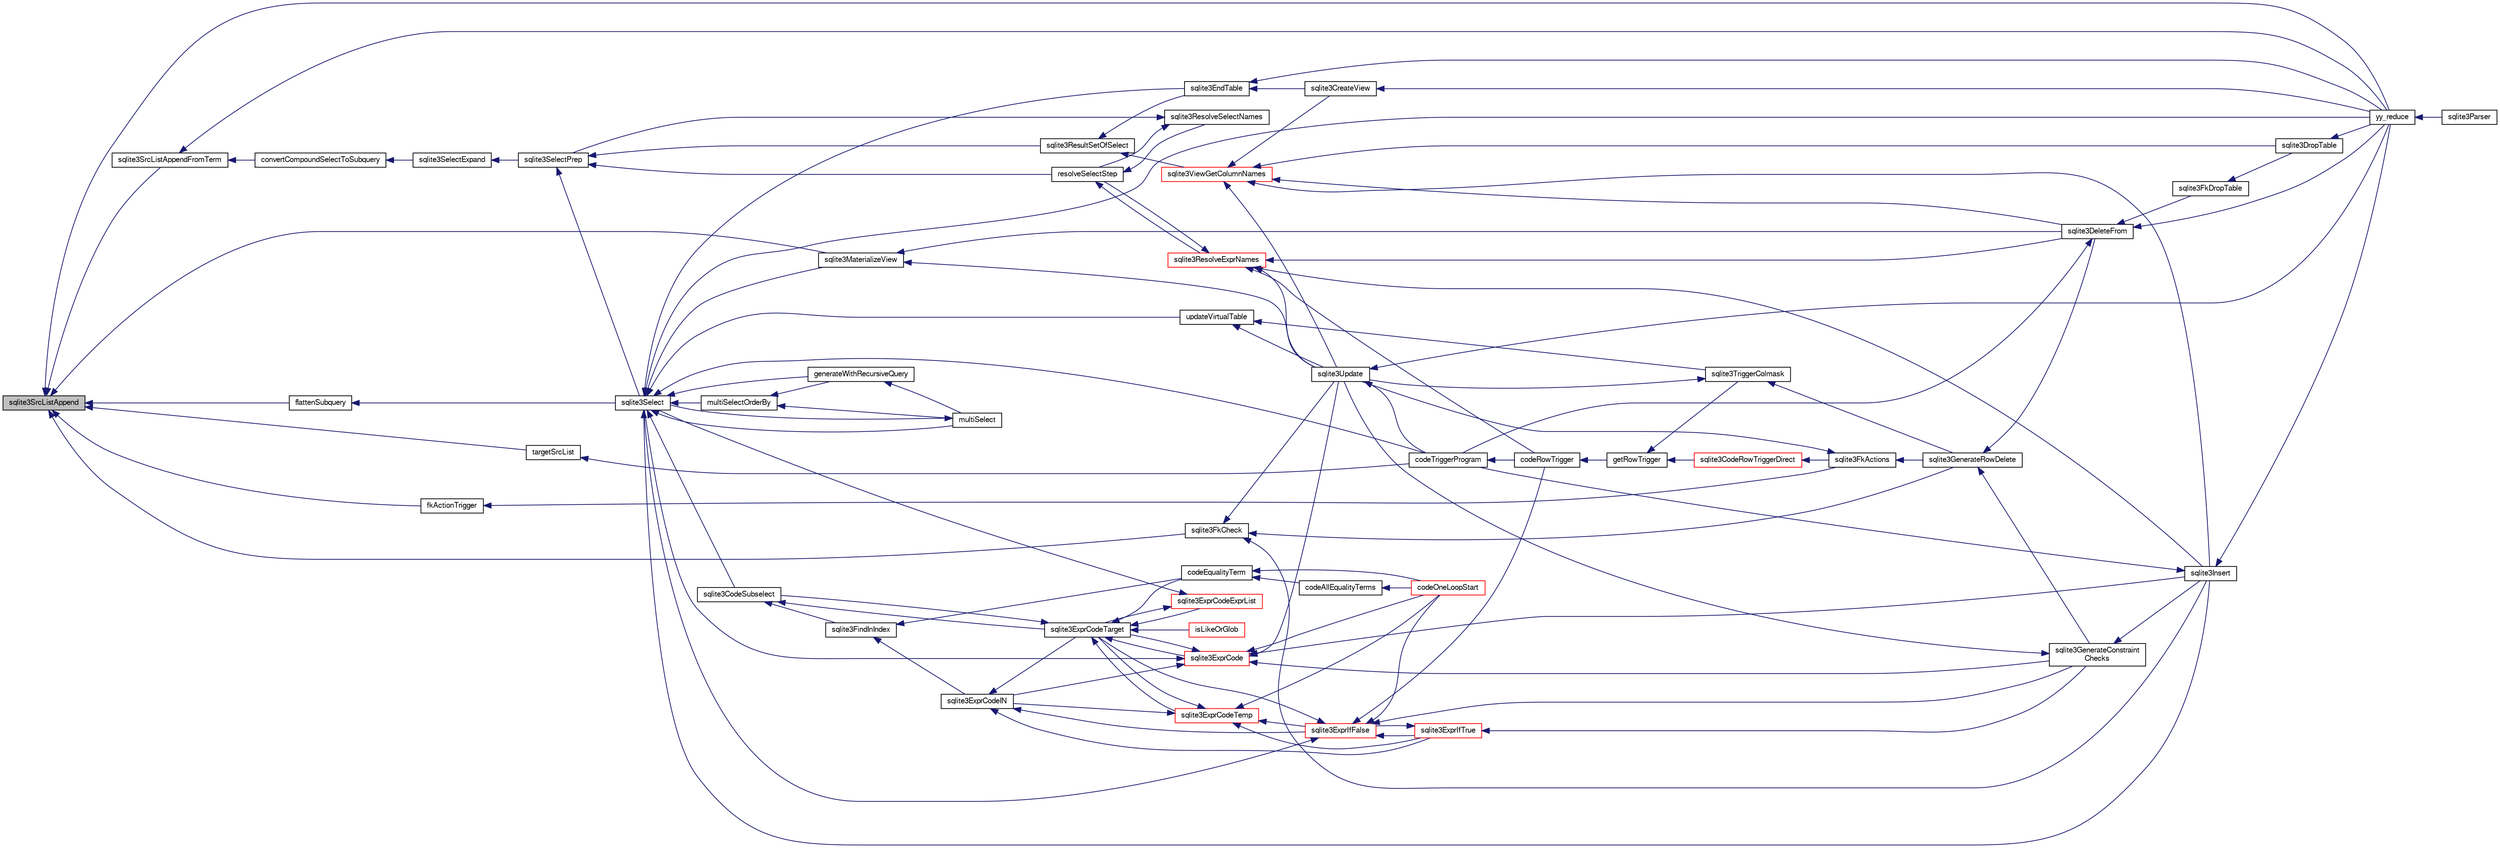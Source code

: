 digraph "sqlite3SrcListAppend"
{
  edge [fontname="FreeSans",fontsize="10",labelfontname="FreeSans",labelfontsize="10"];
  node [fontname="FreeSans",fontsize="10",shape=record];
  rankdir="LR";
  Node703587 [label="sqlite3SrcListAppend",height=0.2,width=0.4,color="black", fillcolor="grey75", style="filled", fontcolor="black"];
  Node703587 -> Node703588 [dir="back",color="midnightblue",fontsize="10",style="solid",fontname="FreeSans"];
  Node703588 [label="sqlite3SrcListAppendFromTerm",height=0.2,width=0.4,color="black", fillcolor="white", style="filled",URL="$sqlite3_8c.html#ac5a48dfc8b87c7d09fa9928e1cbda9bf"];
  Node703588 -> Node703589 [dir="back",color="midnightblue",fontsize="10",style="solid",fontname="FreeSans"];
  Node703589 [label="convertCompoundSelectToSubquery",height=0.2,width=0.4,color="black", fillcolor="white", style="filled",URL="$sqlite3_8c.html#a81a588e62b98e8445d4540bbbc30e10a"];
  Node703589 -> Node703590 [dir="back",color="midnightblue",fontsize="10",style="solid",fontname="FreeSans"];
  Node703590 [label="sqlite3SelectExpand",height=0.2,width=0.4,color="black", fillcolor="white", style="filled",URL="$sqlite3_8c.html#ae55acd1d8219505e629c2148950fa3de"];
  Node703590 -> Node703591 [dir="back",color="midnightblue",fontsize="10",style="solid",fontname="FreeSans"];
  Node703591 [label="sqlite3SelectPrep",height=0.2,width=0.4,color="black", fillcolor="white", style="filled",URL="$sqlite3_8c.html#aa4385bd53c0a43dea72fbc23cc78e1c6"];
  Node703591 -> Node703592 [dir="back",color="midnightblue",fontsize="10",style="solid",fontname="FreeSans"];
  Node703592 [label="resolveSelectStep",height=0.2,width=0.4,color="black", fillcolor="white", style="filled",URL="$sqlite3_8c.html#a0b9015a9e505c63fd104dcbad672c814"];
  Node703592 -> Node703593 [dir="back",color="midnightblue",fontsize="10",style="solid",fontname="FreeSans"];
  Node703593 [label="sqlite3ResolveExprNames",height=0.2,width=0.4,color="red", fillcolor="white", style="filled",URL="$sqlite3_8c.html#a537cf717a3f847807d3a3fd65da636ad"];
  Node703593 -> Node703592 [dir="back",color="midnightblue",fontsize="10",style="solid",fontname="FreeSans"];
  Node703593 -> Node703609 [dir="back",color="midnightblue",fontsize="10",style="solid",fontname="FreeSans"];
  Node703609 [label="sqlite3DeleteFrom",height=0.2,width=0.4,color="black", fillcolor="white", style="filled",URL="$sqlite3_8c.html#ab9b4b45349188b49eabb23f94608a091"];
  Node703609 -> Node703610 [dir="back",color="midnightblue",fontsize="10",style="solid",fontname="FreeSans"];
  Node703610 [label="sqlite3FkDropTable",height=0.2,width=0.4,color="black", fillcolor="white", style="filled",URL="$sqlite3_8c.html#a1218c6fc74e89152ceaa4760e82f5ef9"];
  Node703610 -> Node703611 [dir="back",color="midnightblue",fontsize="10",style="solid",fontname="FreeSans"];
  Node703611 [label="sqlite3DropTable",height=0.2,width=0.4,color="black", fillcolor="white", style="filled",URL="$sqlite3_8c.html#a5534f77364b5568783c0e50db3c9defb"];
  Node703611 -> Node703600 [dir="back",color="midnightblue",fontsize="10",style="solid",fontname="FreeSans"];
  Node703600 [label="yy_reduce",height=0.2,width=0.4,color="black", fillcolor="white", style="filled",URL="$sqlite3_8c.html#a7c419a9b25711c666a9a2449ef377f14"];
  Node703600 -> Node703601 [dir="back",color="midnightblue",fontsize="10",style="solid",fontname="FreeSans"];
  Node703601 [label="sqlite3Parser",height=0.2,width=0.4,color="black", fillcolor="white", style="filled",URL="$sqlite3_8c.html#a0327d71a5fabe0b6a343d78a2602e72a"];
  Node703609 -> Node703612 [dir="back",color="midnightblue",fontsize="10",style="solid",fontname="FreeSans"];
  Node703612 [label="codeTriggerProgram",height=0.2,width=0.4,color="black", fillcolor="white", style="filled",URL="$sqlite3_8c.html#a120801f59d9281d201d2ff4b2606836e"];
  Node703612 -> Node703613 [dir="back",color="midnightblue",fontsize="10",style="solid",fontname="FreeSans"];
  Node703613 [label="codeRowTrigger",height=0.2,width=0.4,color="black", fillcolor="white", style="filled",URL="$sqlite3_8c.html#a463cea5aaaf388b560b206570a0022fc"];
  Node703613 -> Node703614 [dir="back",color="midnightblue",fontsize="10",style="solid",fontname="FreeSans"];
  Node703614 [label="getRowTrigger",height=0.2,width=0.4,color="black", fillcolor="white", style="filled",URL="$sqlite3_8c.html#a69626ef20b540d1a2b19cf56f3f45689"];
  Node703614 -> Node703615 [dir="back",color="midnightblue",fontsize="10",style="solid",fontname="FreeSans"];
  Node703615 [label="sqlite3CodeRowTriggerDirect",height=0.2,width=0.4,color="red", fillcolor="white", style="filled",URL="$sqlite3_8c.html#ad92829f9001bcf89a0299dad5a48acd4"];
  Node703615 -> Node703616 [dir="back",color="midnightblue",fontsize="10",style="solid",fontname="FreeSans"];
  Node703616 [label="sqlite3FkActions",height=0.2,width=0.4,color="black", fillcolor="white", style="filled",URL="$sqlite3_8c.html#a39159bd1623724946c22355ba7f3ef90"];
  Node703616 -> Node703617 [dir="back",color="midnightblue",fontsize="10",style="solid",fontname="FreeSans"];
  Node703617 [label="sqlite3GenerateRowDelete",height=0.2,width=0.4,color="black", fillcolor="white", style="filled",URL="$sqlite3_8c.html#a2c76cbf3027fc18fdbb8cb4cd96b77d9"];
  Node703617 -> Node703609 [dir="back",color="midnightblue",fontsize="10",style="solid",fontname="FreeSans"];
  Node703617 -> Node703618 [dir="back",color="midnightblue",fontsize="10",style="solid",fontname="FreeSans"];
  Node703618 [label="sqlite3GenerateConstraint\lChecks",height=0.2,width=0.4,color="black", fillcolor="white", style="filled",URL="$sqlite3_8c.html#aef639c1e6a0c0a67ca6e7690ad931bd2"];
  Node703618 -> Node703619 [dir="back",color="midnightblue",fontsize="10",style="solid",fontname="FreeSans"];
  Node703619 [label="sqlite3Insert",height=0.2,width=0.4,color="black", fillcolor="white", style="filled",URL="$sqlite3_8c.html#a5b17c9c2000bae6bdff8e6be48d7dc2b"];
  Node703619 -> Node703612 [dir="back",color="midnightblue",fontsize="10",style="solid",fontname="FreeSans"];
  Node703619 -> Node703600 [dir="back",color="midnightblue",fontsize="10",style="solid",fontname="FreeSans"];
  Node703618 -> Node703620 [dir="back",color="midnightblue",fontsize="10",style="solid",fontname="FreeSans"];
  Node703620 [label="sqlite3Update",height=0.2,width=0.4,color="black", fillcolor="white", style="filled",URL="$sqlite3_8c.html#ac5aa67c46e8cc8174566fabe6809fafa"];
  Node703620 -> Node703612 [dir="back",color="midnightblue",fontsize="10",style="solid",fontname="FreeSans"];
  Node703620 -> Node703600 [dir="back",color="midnightblue",fontsize="10",style="solid",fontname="FreeSans"];
  Node703616 -> Node703620 [dir="back",color="midnightblue",fontsize="10",style="solid",fontname="FreeSans"];
  Node703614 -> Node703622 [dir="back",color="midnightblue",fontsize="10",style="solid",fontname="FreeSans"];
  Node703622 [label="sqlite3TriggerColmask",height=0.2,width=0.4,color="black", fillcolor="white", style="filled",URL="$sqlite3_8c.html#acace8e99e37ae5e84ea03c65e820c540"];
  Node703622 -> Node703617 [dir="back",color="midnightblue",fontsize="10",style="solid",fontname="FreeSans"];
  Node703622 -> Node703620 [dir="back",color="midnightblue",fontsize="10",style="solid",fontname="FreeSans"];
  Node703609 -> Node703600 [dir="back",color="midnightblue",fontsize="10",style="solid",fontname="FreeSans"];
  Node703593 -> Node703619 [dir="back",color="midnightblue",fontsize="10",style="solid",fontname="FreeSans"];
  Node703593 -> Node703613 [dir="back",color="midnightblue",fontsize="10",style="solid",fontname="FreeSans"];
  Node703593 -> Node703620 [dir="back",color="midnightblue",fontsize="10",style="solid",fontname="FreeSans"];
  Node703592 -> Node703625 [dir="back",color="midnightblue",fontsize="10",style="solid",fontname="FreeSans"];
  Node703625 [label="sqlite3ResolveSelectNames",height=0.2,width=0.4,color="black", fillcolor="white", style="filled",URL="$sqlite3_8c.html#a0cf10c480643b1ab9eaa02056a400734"];
  Node703625 -> Node703592 [dir="back",color="midnightblue",fontsize="10",style="solid",fontname="FreeSans"];
  Node703625 -> Node703591 [dir="back",color="midnightblue",fontsize="10",style="solid",fontname="FreeSans"];
  Node703591 -> Node703626 [dir="back",color="midnightblue",fontsize="10",style="solid",fontname="FreeSans"];
  Node703626 [label="sqlite3ResultSetOfSelect",height=0.2,width=0.4,color="black", fillcolor="white", style="filled",URL="$sqlite3_8c.html#ade35a86757654a36498d74152aa2fda8"];
  Node703626 -> Node703598 [dir="back",color="midnightblue",fontsize="10",style="solid",fontname="FreeSans"];
  Node703598 [label="sqlite3EndTable",height=0.2,width=0.4,color="black", fillcolor="white", style="filled",URL="$sqlite3_8c.html#a7b5f2c66c0f0b6f819d970ca389768b0"];
  Node703598 -> Node703599 [dir="back",color="midnightblue",fontsize="10",style="solid",fontname="FreeSans"];
  Node703599 [label="sqlite3CreateView",height=0.2,width=0.4,color="black", fillcolor="white", style="filled",URL="$sqlite3_8c.html#a9d85cb00ff71dee5cd9a019503a6982e"];
  Node703599 -> Node703600 [dir="back",color="midnightblue",fontsize="10",style="solid",fontname="FreeSans"];
  Node703598 -> Node703600 [dir="back",color="midnightblue",fontsize="10",style="solid",fontname="FreeSans"];
  Node703626 -> Node703627 [dir="back",color="midnightblue",fontsize="10",style="solid",fontname="FreeSans"];
  Node703627 [label="sqlite3ViewGetColumnNames",height=0.2,width=0.4,color="red", fillcolor="white", style="filled",URL="$sqlite3_8c.html#aebc7cd8d9e2bd174ae0a60363d3f6ce8"];
  Node703627 -> Node703599 [dir="back",color="midnightblue",fontsize="10",style="solid",fontname="FreeSans"];
  Node703627 -> Node703611 [dir="back",color="midnightblue",fontsize="10",style="solid",fontname="FreeSans"];
  Node703627 -> Node703609 [dir="back",color="midnightblue",fontsize="10",style="solid",fontname="FreeSans"];
  Node703627 -> Node703619 [dir="back",color="midnightblue",fontsize="10",style="solid",fontname="FreeSans"];
  Node703627 -> Node703620 [dir="back",color="midnightblue",fontsize="10",style="solid",fontname="FreeSans"];
  Node703591 -> Node703631 [dir="back",color="midnightblue",fontsize="10",style="solid",fontname="FreeSans"];
  Node703631 [label="sqlite3Select",height=0.2,width=0.4,color="black", fillcolor="white", style="filled",URL="$sqlite3_8c.html#a2465ee8c956209ba4b272477b7c21a45"];
  Node703631 -> Node703632 [dir="back",color="midnightblue",fontsize="10",style="solid",fontname="FreeSans"];
  Node703632 [label="sqlite3CodeSubselect",height=0.2,width=0.4,color="black", fillcolor="white", style="filled",URL="$sqlite3_8c.html#aa69b46d2204a1d1b110107a1be12ee0c"];
  Node703632 -> Node703633 [dir="back",color="midnightblue",fontsize="10",style="solid",fontname="FreeSans"];
  Node703633 [label="sqlite3FindInIndex",height=0.2,width=0.4,color="black", fillcolor="white", style="filled",URL="$sqlite3_8c.html#af7d8c56ab0231f44bb5f87b3fafeffb2"];
  Node703633 -> Node703634 [dir="back",color="midnightblue",fontsize="10",style="solid",fontname="FreeSans"];
  Node703634 [label="sqlite3ExprCodeIN",height=0.2,width=0.4,color="black", fillcolor="white", style="filled",URL="$sqlite3_8c.html#ad9cf4f5b5ffb90c24a4a0900c8626193"];
  Node703634 -> Node703635 [dir="back",color="midnightblue",fontsize="10",style="solid",fontname="FreeSans"];
  Node703635 [label="sqlite3ExprCodeTarget",height=0.2,width=0.4,color="black", fillcolor="white", style="filled",URL="$sqlite3_8c.html#a4f308397a0a3ed299ed31aaa1ae2a293"];
  Node703635 -> Node703632 [dir="back",color="midnightblue",fontsize="10",style="solid",fontname="FreeSans"];
  Node703635 -> Node703636 [dir="back",color="midnightblue",fontsize="10",style="solid",fontname="FreeSans"];
  Node703636 [label="sqlite3ExprCodeTemp",height=0.2,width=0.4,color="red", fillcolor="white", style="filled",URL="$sqlite3_8c.html#a3bc5c1ccb3c5851847e2aeb4a84ae1fc"];
  Node703636 -> Node703634 [dir="back",color="midnightblue",fontsize="10",style="solid",fontname="FreeSans"];
  Node703636 -> Node703635 [dir="back",color="midnightblue",fontsize="10",style="solid",fontname="FreeSans"];
  Node703636 -> Node703638 [dir="back",color="midnightblue",fontsize="10",style="solid",fontname="FreeSans"];
  Node703638 [label="sqlite3ExprIfTrue",height=0.2,width=0.4,color="red", fillcolor="white", style="filled",URL="$sqlite3_8c.html#ad93a55237c23e1b743ab1f59df1a1444"];
  Node703638 -> Node703639 [dir="back",color="midnightblue",fontsize="10",style="solid",fontname="FreeSans"];
  Node703639 [label="sqlite3ExprIfFalse",height=0.2,width=0.4,color="red", fillcolor="white", style="filled",URL="$sqlite3_8c.html#af97ecccb5d56e321e118414b08f65b71"];
  Node703639 -> Node703635 [dir="back",color="midnightblue",fontsize="10",style="solid",fontname="FreeSans"];
  Node703639 -> Node703638 [dir="back",color="midnightblue",fontsize="10",style="solid",fontname="FreeSans"];
  Node703639 -> Node703618 [dir="back",color="midnightblue",fontsize="10",style="solid",fontname="FreeSans"];
  Node703639 -> Node703631 [dir="back",color="midnightblue",fontsize="10",style="solid",fontname="FreeSans"];
  Node703639 -> Node703613 [dir="back",color="midnightblue",fontsize="10",style="solid",fontname="FreeSans"];
  Node703639 -> Node703648 [dir="back",color="midnightblue",fontsize="10",style="solid",fontname="FreeSans"];
  Node703648 [label="codeOneLoopStart",height=0.2,width=0.4,color="red", fillcolor="white", style="filled",URL="$sqlite3_8c.html#aa868875120b151c169cc79139ed6e008"];
  Node703638 -> Node703618 [dir="back",color="midnightblue",fontsize="10",style="solid",fontname="FreeSans"];
  Node703636 -> Node703639 [dir="back",color="midnightblue",fontsize="10",style="solid",fontname="FreeSans"];
  Node703636 -> Node703648 [dir="back",color="midnightblue",fontsize="10",style="solid",fontname="FreeSans"];
  Node703635 -> Node703649 [dir="back",color="midnightblue",fontsize="10",style="solid",fontname="FreeSans"];
  Node703649 [label="sqlite3ExprCode",height=0.2,width=0.4,color="red", fillcolor="white", style="filled",URL="$sqlite3_8c.html#a75f270fb0b111b86924cca4ea507b417"];
  Node703649 -> Node703634 [dir="back",color="midnightblue",fontsize="10",style="solid",fontname="FreeSans"];
  Node703649 -> Node703635 [dir="back",color="midnightblue",fontsize="10",style="solid",fontname="FreeSans"];
  Node703649 -> Node703619 [dir="back",color="midnightblue",fontsize="10",style="solid",fontname="FreeSans"];
  Node703649 -> Node703618 [dir="back",color="midnightblue",fontsize="10",style="solid",fontname="FreeSans"];
  Node703649 -> Node703631 [dir="back",color="midnightblue",fontsize="10",style="solid",fontname="FreeSans"];
  Node703649 -> Node703620 [dir="back",color="midnightblue",fontsize="10",style="solid",fontname="FreeSans"];
  Node703649 -> Node703648 [dir="back",color="midnightblue",fontsize="10",style="solid",fontname="FreeSans"];
  Node703635 -> Node703658 [dir="back",color="midnightblue",fontsize="10",style="solid",fontname="FreeSans"];
  Node703658 [label="sqlite3ExprCodeExprList",height=0.2,width=0.4,color="red", fillcolor="white", style="filled",URL="$sqlite3_8c.html#a05b2b3dc3de7565de24eb3a2ff4e9566"];
  Node703658 -> Node703635 [dir="back",color="midnightblue",fontsize="10",style="solid",fontname="FreeSans"];
  Node703658 -> Node703631 [dir="back",color="midnightblue",fontsize="10",style="solid",fontname="FreeSans"];
  Node703635 -> Node703661 [dir="back",color="midnightblue",fontsize="10",style="solid",fontname="FreeSans"];
  Node703661 [label="isLikeOrGlob",height=0.2,width=0.4,color="red", fillcolor="white", style="filled",URL="$sqlite3_8c.html#a6c38e495198bf8976f68d1a6ebd74a50"];
  Node703635 -> Node703670 [dir="back",color="midnightblue",fontsize="10",style="solid",fontname="FreeSans"];
  Node703670 [label="codeEqualityTerm",height=0.2,width=0.4,color="black", fillcolor="white", style="filled",URL="$sqlite3_8c.html#ad88a57073f031452c9843e97f15acc47"];
  Node703670 -> Node703671 [dir="back",color="midnightblue",fontsize="10",style="solid",fontname="FreeSans"];
  Node703671 [label="codeAllEqualityTerms",height=0.2,width=0.4,color="black", fillcolor="white", style="filled",URL="$sqlite3_8c.html#a3095598b812500a4efe41bf17cd49381"];
  Node703671 -> Node703648 [dir="back",color="midnightblue",fontsize="10",style="solid",fontname="FreeSans"];
  Node703670 -> Node703648 [dir="back",color="midnightblue",fontsize="10",style="solid",fontname="FreeSans"];
  Node703634 -> Node703638 [dir="back",color="midnightblue",fontsize="10",style="solid",fontname="FreeSans"];
  Node703634 -> Node703639 [dir="back",color="midnightblue",fontsize="10",style="solid",fontname="FreeSans"];
  Node703633 -> Node703670 [dir="back",color="midnightblue",fontsize="10",style="solid",fontname="FreeSans"];
  Node703632 -> Node703635 [dir="back",color="midnightblue",fontsize="10",style="solid",fontname="FreeSans"];
  Node703631 -> Node703598 [dir="back",color="midnightblue",fontsize="10",style="solid",fontname="FreeSans"];
  Node703631 -> Node703672 [dir="back",color="midnightblue",fontsize="10",style="solid",fontname="FreeSans"];
  Node703672 [label="sqlite3MaterializeView",height=0.2,width=0.4,color="black", fillcolor="white", style="filled",URL="$sqlite3_8c.html#a4557984b0b75f998fb0c3f231c9b1def"];
  Node703672 -> Node703609 [dir="back",color="midnightblue",fontsize="10",style="solid",fontname="FreeSans"];
  Node703672 -> Node703620 [dir="back",color="midnightblue",fontsize="10",style="solid",fontname="FreeSans"];
  Node703631 -> Node703619 [dir="back",color="midnightblue",fontsize="10",style="solid",fontname="FreeSans"];
  Node703631 -> Node703654 [dir="back",color="midnightblue",fontsize="10",style="solid",fontname="FreeSans"];
  Node703654 [label="generateWithRecursiveQuery",height=0.2,width=0.4,color="black", fillcolor="white", style="filled",URL="$sqlite3_8c.html#ade2c3663fa9c3b9676507984b9483942"];
  Node703654 -> Node703655 [dir="back",color="midnightblue",fontsize="10",style="solid",fontname="FreeSans"];
  Node703655 [label="multiSelect",height=0.2,width=0.4,color="black", fillcolor="white", style="filled",URL="$sqlite3_8c.html#a6456c61f3d9b2389738753cedfa24fa7"];
  Node703655 -> Node703631 [dir="back",color="midnightblue",fontsize="10",style="solid",fontname="FreeSans"];
  Node703631 -> Node703655 [dir="back",color="midnightblue",fontsize="10",style="solid",fontname="FreeSans"];
  Node703631 -> Node703656 [dir="back",color="midnightblue",fontsize="10",style="solid",fontname="FreeSans"];
  Node703656 [label="multiSelectOrderBy",height=0.2,width=0.4,color="black", fillcolor="white", style="filled",URL="$sqlite3_8c.html#afcdb8488c6f4dfdadaf9f04bca35b808"];
  Node703656 -> Node703654 [dir="back",color="midnightblue",fontsize="10",style="solid",fontname="FreeSans"];
  Node703656 -> Node703655 [dir="back",color="midnightblue",fontsize="10",style="solid",fontname="FreeSans"];
  Node703631 -> Node703612 [dir="back",color="midnightblue",fontsize="10",style="solid",fontname="FreeSans"];
  Node703631 -> Node703673 [dir="back",color="midnightblue",fontsize="10",style="solid",fontname="FreeSans"];
  Node703673 [label="updateVirtualTable",height=0.2,width=0.4,color="black", fillcolor="white", style="filled",URL="$sqlite3_8c.html#a740220531db9293c39a2cdd7da3f74e1"];
  Node703673 -> Node703622 [dir="back",color="midnightblue",fontsize="10",style="solid",fontname="FreeSans"];
  Node703673 -> Node703620 [dir="back",color="midnightblue",fontsize="10",style="solid",fontname="FreeSans"];
  Node703631 -> Node703600 [dir="back",color="midnightblue",fontsize="10",style="solid",fontname="FreeSans"];
  Node703588 -> Node703600 [dir="back",color="midnightblue",fontsize="10",style="solid",fontname="FreeSans"];
  Node703587 -> Node703672 [dir="back",color="midnightblue",fontsize="10",style="solid",fontname="FreeSans"];
  Node703587 -> Node703624 [dir="back",color="midnightblue",fontsize="10",style="solid",fontname="FreeSans"];
  Node703624 [label="sqlite3FkCheck",height=0.2,width=0.4,color="black", fillcolor="white", style="filled",URL="$sqlite3_8c.html#aa38fb76c7d6f48f19772877a41703b92"];
  Node703624 -> Node703617 [dir="back",color="midnightblue",fontsize="10",style="solid",fontname="FreeSans"];
  Node703624 -> Node703619 [dir="back",color="midnightblue",fontsize="10",style="solid",fontname="FreeSans"];
  Node703624 -> Node703620 [dir="back",color="midnightblue",fontsize="10",style="solid",fontname="FreeSans"];
  Node703587 -> Node703674 [dir="back",color="midnightblue",fontsize="10",style="solid",fontname="FreeSans"];
  Node703674 [label="fkActionTrigger",height=0.2,width=0.4,color="black", fillcolor="white", style="filled",URL="$sqlite3_8c.html#a45d66e3277860bacad58eb6296680c8e"];
  Node703674 -> Node703616 [dir="back",color="midnightblue",fontsize="10",style="solid",fontname="FreeSans"];
  Node703587 -> Node703675 [dir="back",color="midnightblue",fontsize="10",style="solid",fontname="FreeSans"];
  Node703675 [label="flattenSubquery",height=0.2,width=0.4,color="black", fillcolor="white", style="filled",URL="$sqlite3_8c.html#aa7dcde293e634ad09c4d76c16a640491"];
  Node703675 -> Node703631 [dir="back",color="midnightblue",fontsize="10",style="solid",fontname="FreeSans"];
  Node703587 -> Node703676 [dir="back",color="midnightblue",fontsize="10",style="solid",fontname="FreeSans"];
  Node703676 [label="targetSrcList",height=0.2,width=0.4,color="black", fillcolor="white", style="filled",URL="$sqlite3_8c.html#ac6d5dbd67ce267b4bbee4c03f050ef69"];
  Node703676 -> Node703612 [dir="back",color="midnightblue",fontsize="10",style="solid",fontname="FreeSans"];
  Node703587 -> Node703600 [dir="back",color="midnightblue",fontsize="10",style="solid",fontname="FreeSans"];
}
